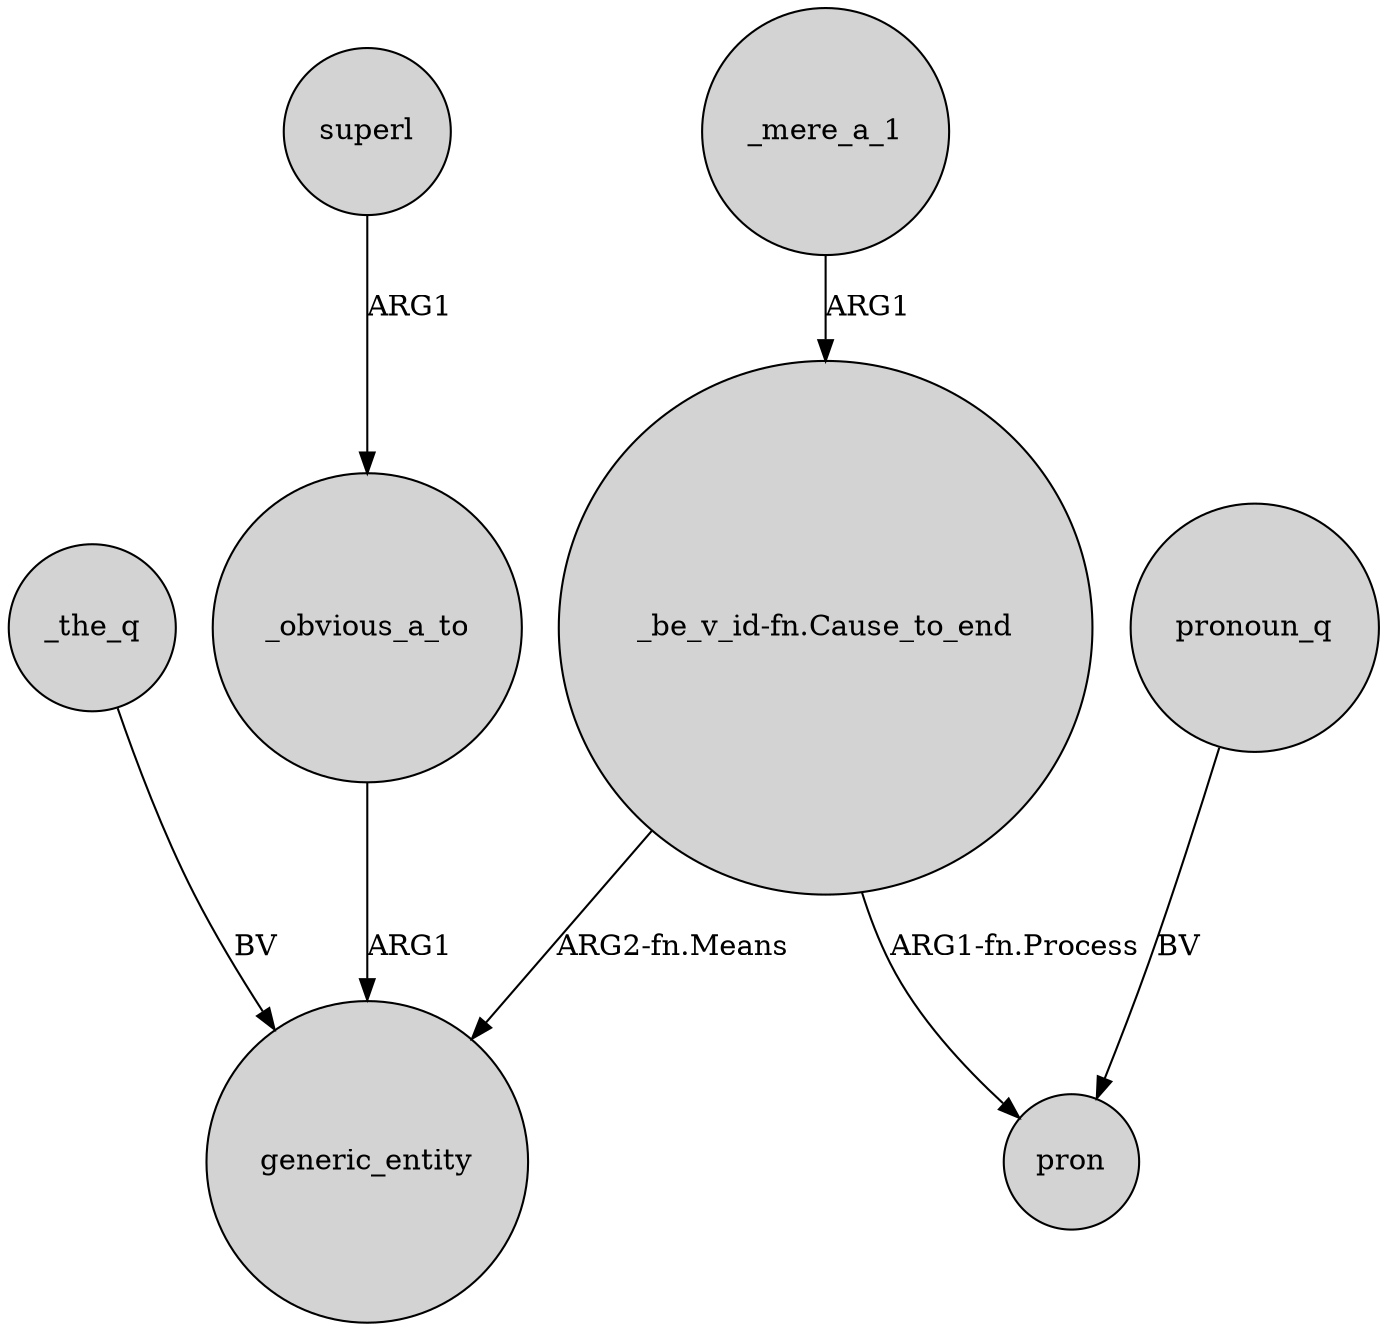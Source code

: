 digraph {
	node [shape=circle style=filled]
	"_be_v_id-fn.Cause_to_end" -> generic_entity [label="ARG2-fn.Means"]
	_mere_a_1 -> "_be_v_id-fn.Cause_to_end" [label=ARG1]
	_the_q -> generic_entity [label=BV]
	_obvious_a_to -> generic_entity [label=ARG1]
	pronoun_q -> pron [label=BV]
	"_be_v_id-fn.Cause_to_end" -> pron [label="ARG1-fn.Process"]
	superl -> _obvious_a_to [label=ARG1]
}
